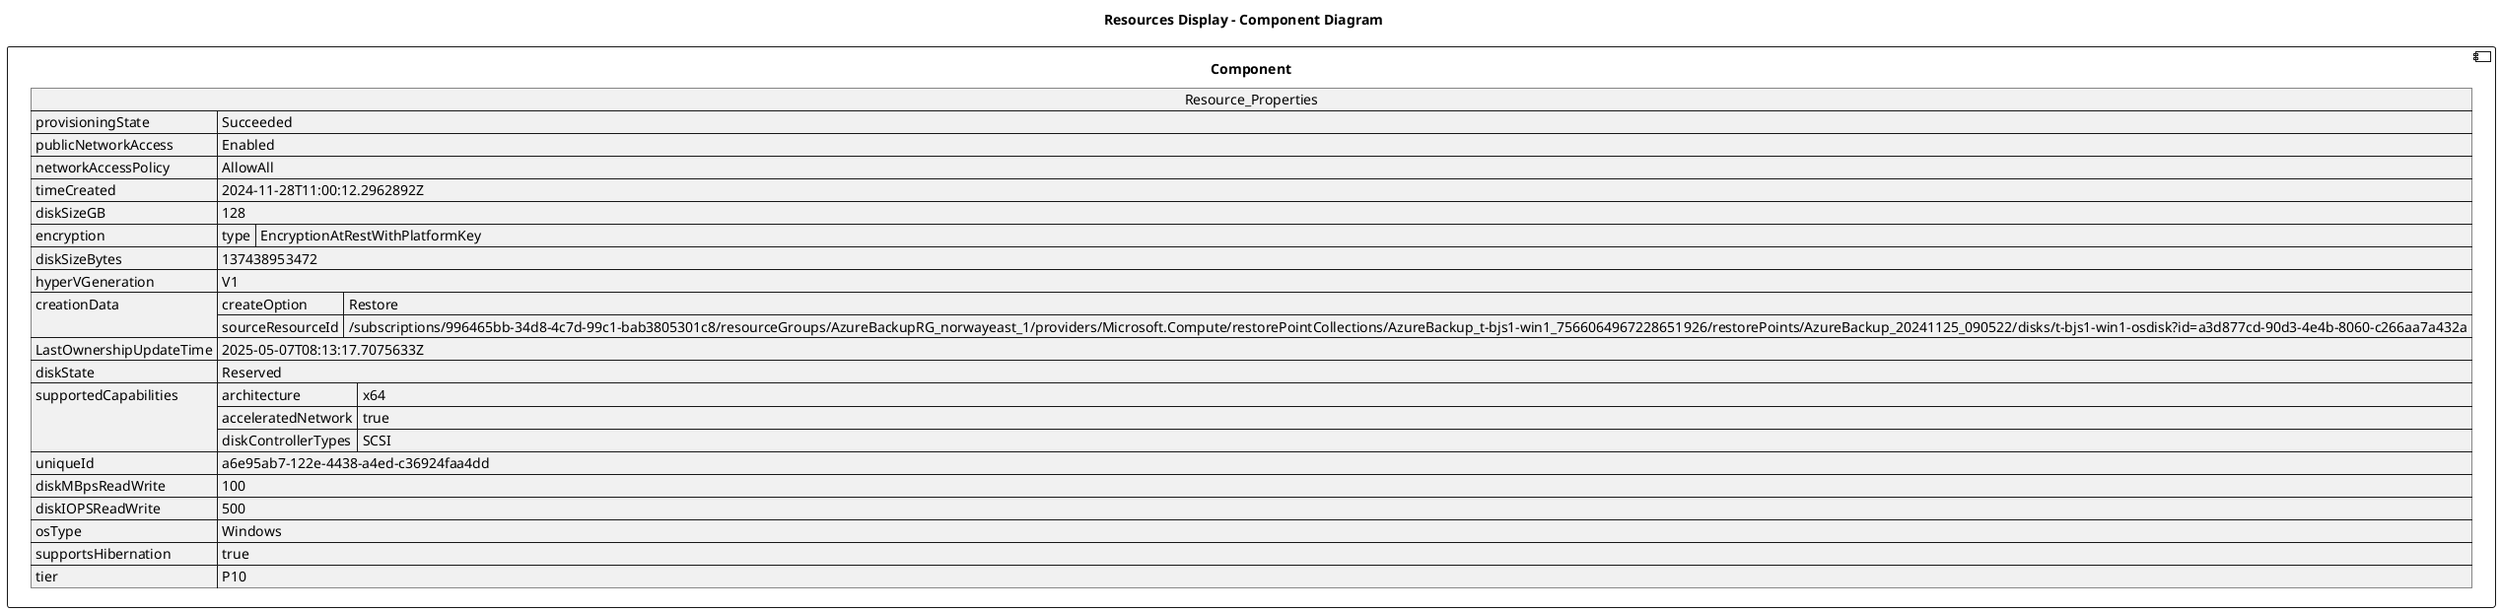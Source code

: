 @startuml

title Resources Display - Component Diagram

component Component {

json  Resource_Properties {
  "provisioningState": "Succeeded",
  "publicNetworkAccess": "Enabled",
  "networkAccessPolicy": "AllowAll",
  "timeCreated": "2024-11-28T11:00:12.2962892Z",
  "diskSizeGB": 128,
  "encryption": {
    "type": "EncryptionAtRestWithPlatformKey"
  },
  "diskSizeBytes": 137438953472,
  "hyperVGeneration": "V1",
  "creationData": {
    "createOption": "Restore",
    "sourceResourceId": "/subscriptions/996465bb-34d8-4c7d-99c1-bab3805301c8/resourceGroups/AzureBackupRG_norwayeast_1/providers/Microsoft.Compute/restorePointCollections/AzureBackup_t-bjs1-win1_7566064967228651926/restorePoints/AzureBackup_20241125_090522/disks/t-bjs1-win1-osdisk?id=a3d877cd-90d3-4e4b-8060-c266aa7a432a"
  },
  "LastOwnershipUpdateTime": "2025-05-07T08:13:17.7075633Z",
  "diskState": "Reserved",
  "supportedCapabilities": {
    "architecture": "x64",
    "acceleratedNetwork": true,
    "diskControllerTypes": "SCSI"
  },
  "uniqueId": "a6e95ab7-122e-4438-a4ed-c36924faa4dd",
  "diskMBpsReadWrite": 100,
  "diskIOPSReadWrite": 500,
  "osType": "Windows",
  "supportsHibernation": true,
  "tier": "P10"
}
}
@enduml
